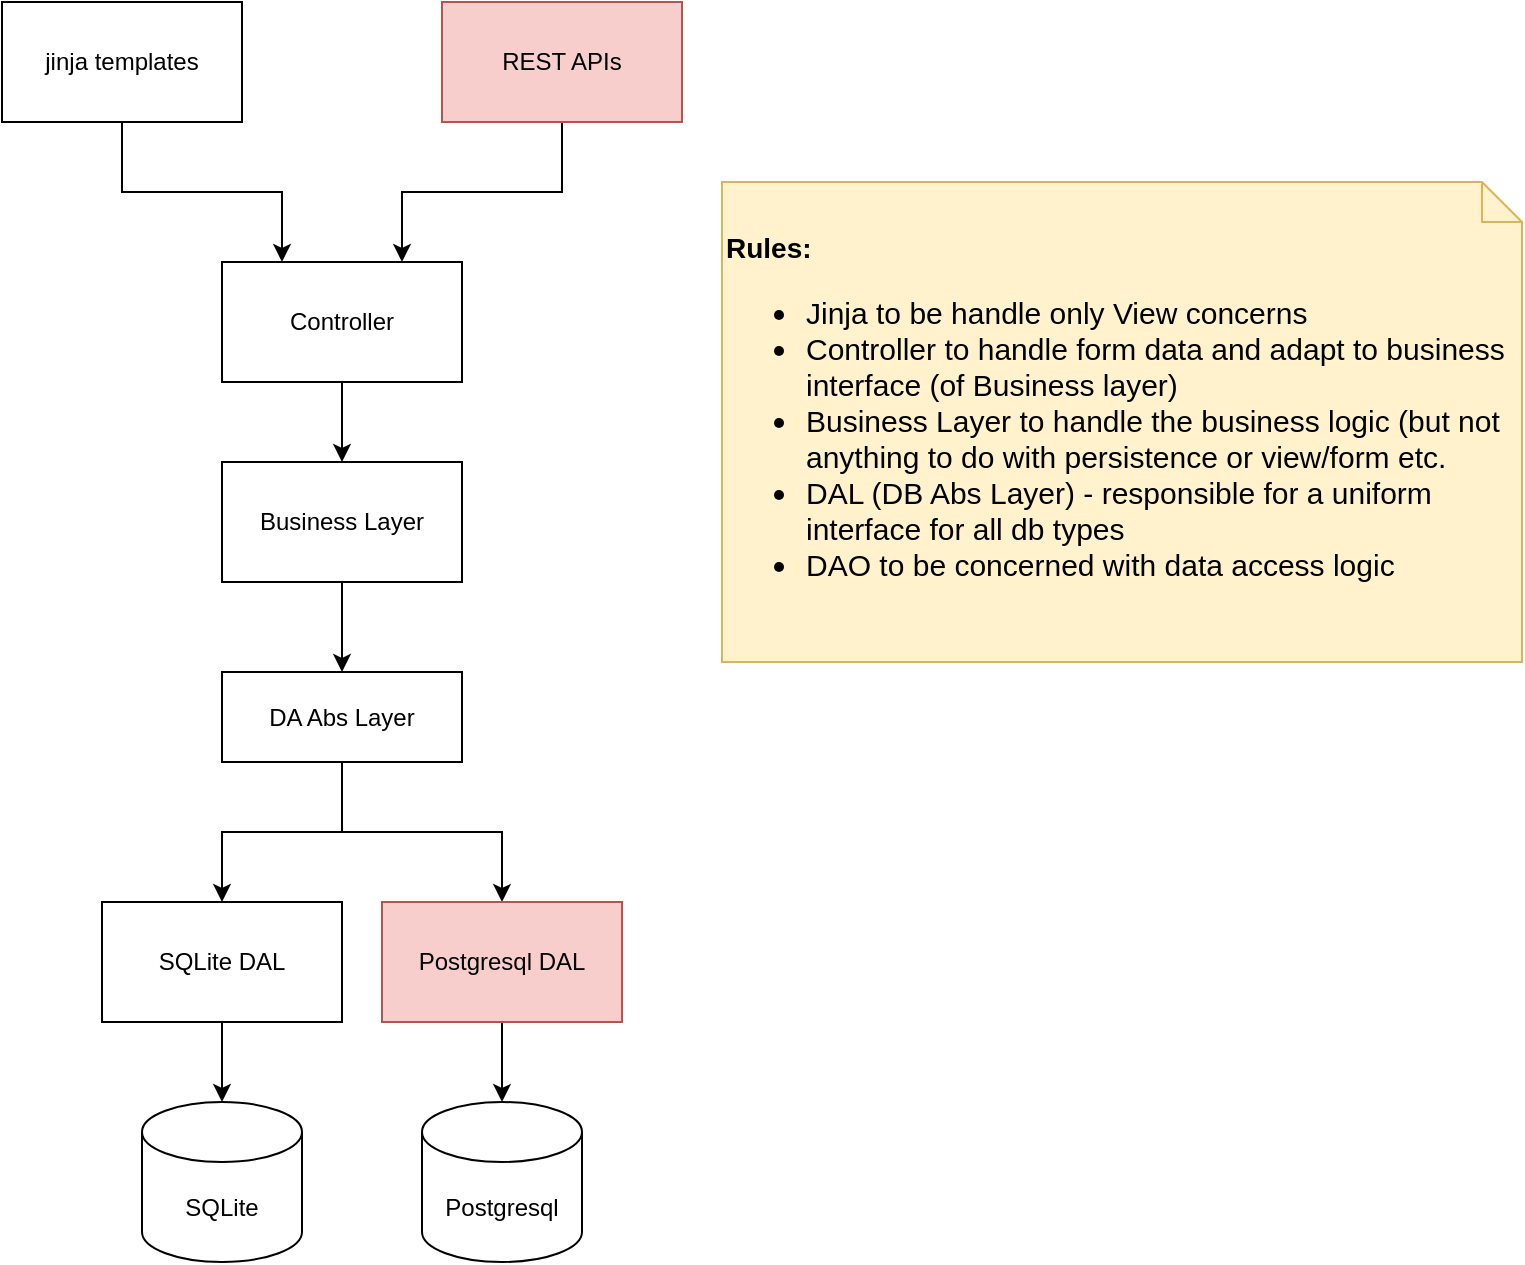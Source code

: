 <mxfile version="14.5.1" type="device"><diagram id="PMrc9wQOvcqqq90PrtPn" name="Page-1"><mxGraphModel dx="946" dy="603" grid="1" gridSize="10" guides="1" tooltips="1" connect="1" arrows="1" fold="1" page="1" pageScale="1" pageWidth="827" pageHeight="1169" math="0" shadow="0"><root><mxCell id="0"/><mxCell id="1" parent="0"/><mxCell id="fJOdgc_8WGs7eE8HCVwf-4" style="edgeStyle=orthogonalEdgeStyle;rounded=0;orthogonalLoop=1;jettySize=auto;html=1;exitX=0.5;exitY=1;exitDx=0;exitDy=0;entryX=0.25;entryY=0;entryDx=0;entryDy=0;" parent="1" source="fJOdgc_8WGs7eE8HCVwf-1" target="fJOdgc_8WGs7eE8HCVwf-2" edge="1"><mxGeometry relative="1" as="geometry"/></mxCell><mxCell id="fJOdgc_8WGs7eE8HCVwf-1" value="jinja templates" style="rounded=0;whiteSpace=wrap;html=1;" parent="1" vertex="1"><mxGeometry x="200" y="190" width="120" height="60" as="geometry"/></mxCell><mxCell id="fJOdgc_8WGs7eE8HCVwf-9" value="" style="edgeStyle=orthogonalEdgeStyle;rounded=0;orthogonalLoop=1;jettySize=auto;html=1;" parent="1" source="fJOdgc_8WGs7eE8HCVwf-2" target="fJOdgc_8WGs7eE8HCVwf-8" edge="1"><mxGeometry relative="1" as="geometry"/></mxCell><mxCell id="fJOdgc_8WGs7eE8HCVwf-2" value="Controller" style="rounded=0;whiteSpace=wrap;html=1;" parent="1" vertex="1"><mxGeometry x="310" y="320" width="120" height="60" as="geometry"/></mxCell><mxCell id="fJOdgc_8WGs7eE8HCVwf-7" style="edgeStyle=orthogonalEdgeStyle;rounded=0;orthogonalLoop=1;jettySize=auto;html=1;exitX=0.5;exitY=1;exitDx=0;exitDy=0;entryX=0.75;entryY=0;entryDx=0;entryDy=0;" parent="1" source="fJOdgc_8WGs7eE8HCVwf-5" target="fJOdgc_8WGs7eE8HCVwf-2" edge="1"><mxGeometry relative="1" as="geometry"/></mxCell><mxCell id="fJOdgc_8WGs7eE8HCVwf-5" value="REST APIs" style="rounded=0;whiteSpace=wrap;html=1;fillColor=#f8cecc;strokeColor=#b85450;" parent="1" vertex="1"><mxGeometry x="420" y="190" width="120" height="60" as="geometry"/></mxCell><mxCell id="fJOdgc_8WGs7eE8HCVwf-12" style="edgeStyle=orthogonalEdgeStyle;rounded=0;orthogonalLoop=1;jettySize=auto;html=1;entryX=0.5;entryY=0;entryDx=0;entryDy=0;" parent="1" source="yWzEYSwVNbzzvmMFm5E3-1" target="fJOdgc_8WGs7eE8HCVwf-13" edge="1"><mxGeometry relative="1" as="geometry"><mxPoint x="430" y="540" as="targetPoint"/></mxGeometry></mxCell><mxCell id="fJOdgc_8WGs7eE8HCVwf-8" value="Business Layer" style="rounded=0;whiteSpace=wrap;html=1;" parent="1" vertex="1"><mxGeometry x="310" y="420" width="120" height="60" as="geometry"/></mxCell><mxCell id="fJOdgc_8WGs7eE8HCVwf-16" value="" style="edgeStyle=orthogonalEdgeStyle;rounded=0;orthogonalLoop=1;jettySize=auto;html=1;" parent="1" source="fJOdgc_8WGs7eE8HCVwf-10" target="fJOdgc_8WGs7eE8HCVwf-14" edge="1"><mxGeometry relative="1" as="geometry"/></mxCell><mxCell id="fJOdgc_8WGs7eE8HCVwf-10" value="SQLite DAL" style="rounded=0;whiteSpace=wrap;html=1;" parent="1" vertex="1"><mxGeometry x="250" y="640" width="120" height="60" as="geometry"/></mxCell><mxCell id="fJOdgc_8WGs7eE8HCVwf-17" value="" style="edgeStyle=orthogonalEdgeStyle;rounded=0;orthogonalLoop=1;jettySize=auto;html=1;" parent="1" source="fJOdgc_8WGs7eE8HCVwf-13" target="fJOdgc_8WGs7eE8HCVwf-15" edge="1"><mxGeometry relative="1" as="geometry"/></mxCell><mxCell id="fJOdgc_8WGs7eE8HCVwf-13" value="Postgresql DAL" style="rounded=0;whiteSpace=wrap;html=1;fillColor=#f8cecc;strokeColor=#b85450;" parent="1" vertex="1"><mxGeometry x="390" y="640" width="120" height="60" as="geometry"/></mxCell><mxCell id="fJOdgc_8WGs7eE8HCVwf-14" value="SQLite" style="shape=cylinder3;whiteSpace=wrap;html=1;boundedLbl=1;backgroundOutline=1;size=15;" parent="1" vertex="1"><mxGeometry x="270" y="740" width="80" height="80" as="geometry"/></mxCell><mxCell id="fJOdgc_8WGs7eE8HCVwf-15" value="Postgresql" style="shape=cylinder3;whiteSpace=wrap;html=1;boundedLbl=1;backgroundOutline=1;size=15;" parent="1" vertex="1"><mxGeometry x="410" y="740" width="80" height="80" as="geometry"/></mxCell><mxCell id="fJOdgc_8WGs7eE8HCVwf-19" value="&lt;div&gt;&lt;b&gt;&lt;font style=&quot;font-size: 14px&quot;&gt;Rules:&lt;/font&gt;&lt;/b&gt;&amp;nbsp;&lt;/div&gt;&lt;div style=&quot;font-size: 15px&quot;&gt;&lt;ul&gt;&lt;li&gt;&lt;span&gt;&lt;font style=&quot;font-size: 15px&quot;&gt;Jinja to be handle only View concerns&lt;/font&gt;&lt;/span&gt;&lt;/li&gt;&lt;li&gt;&lt;span&gt;&lt;font style=&quot;font-size: 15px&quot;&gt;Controller to handle form data and adapt to business interface (of Business layer)&lt;/font&gt;&lt;/span&gt;&lt;/li&gt;&lt;li&gt;&lt;span&gt;&lt;font style=&quot;font-size: 15px&quot;&gt;Business Layer to handle the business logic (but not anything to do with persistence or view/form etc.&lt;/font&gt;&lt;/span&gt;&lt;/li&gt;&lt;li&gt;DAL (DB Abs Layer) - responsible for a uniform interface for all db types&lt;/li&gt;&lt;li&gt;&lt;span&gt;&lt;font style=&quot;font-size: 15px&quot;&gt;DAO to be concerned with data access logic&lt;/font&gt;&lt;/span&gt;&lt;/li&gt;&lt;/ul&gt;&lt;/div&gt;" style="shape=note;size=20;whiteSpace=wrap;html=1;align=left;fillColor=#fff2cc;strokeColor=#d6b656;" parent="1" vertex="1"><mxGeometry x="560" y="280" width="400" height="240" as="geometry"/></mxCell><mxCell id="yWzEYSwVNbzzvmMFm5E3-5" style="edgeStyle=orthogonalEdgeStyle;rounded=0;orthogonalLoop=1;jettySize=auto;html=1;entryX=0.5;entryY=0;entryDx=0;entryDy=0;fontSize=17;" edge="1" parent="1" source="yWzEYSwVNbzzvmMFm5E3-1" target="fJOdgc_8WGs7eE8HCVwf-10"><mxGeometry relative="1" as="geometry"/></mxCell><mxCell id="yWzEYSwVNbzzvmMFm5E3-1" value="DA Abs Layer" style="rounded=0;whiteSpace=wrap;html=1;fontSize=12;" vertex="1" parent="1"><mxGeometry x="310" y="525" width="120" height="45" as="geometry"/></mxCell><mxCell id="yWzEYSwVNbzzvmMFm5E3-2" style="edgeStyle=orthogonalEdgeStyle;rounded=0;orthogonalLoop=1;jettySize=auto;html=1;entryX=0.5;entryY=0;entryDx=0;entryDy=0;" edge="1" parent="1" source="fJOdgc_8WGs7eE8HCVwf-8" target="yWzEYSwVNbzzvmMFm5E3-1"><mxGeometry relative="1" as="geometry"><mxPoint x="450" y="600" as="targetPoint"/><mxPoint x="370" y="480" as="sourcePoint"/></mxGeometry></mxCell></root></mxGraphModel></diagram></mxfile>